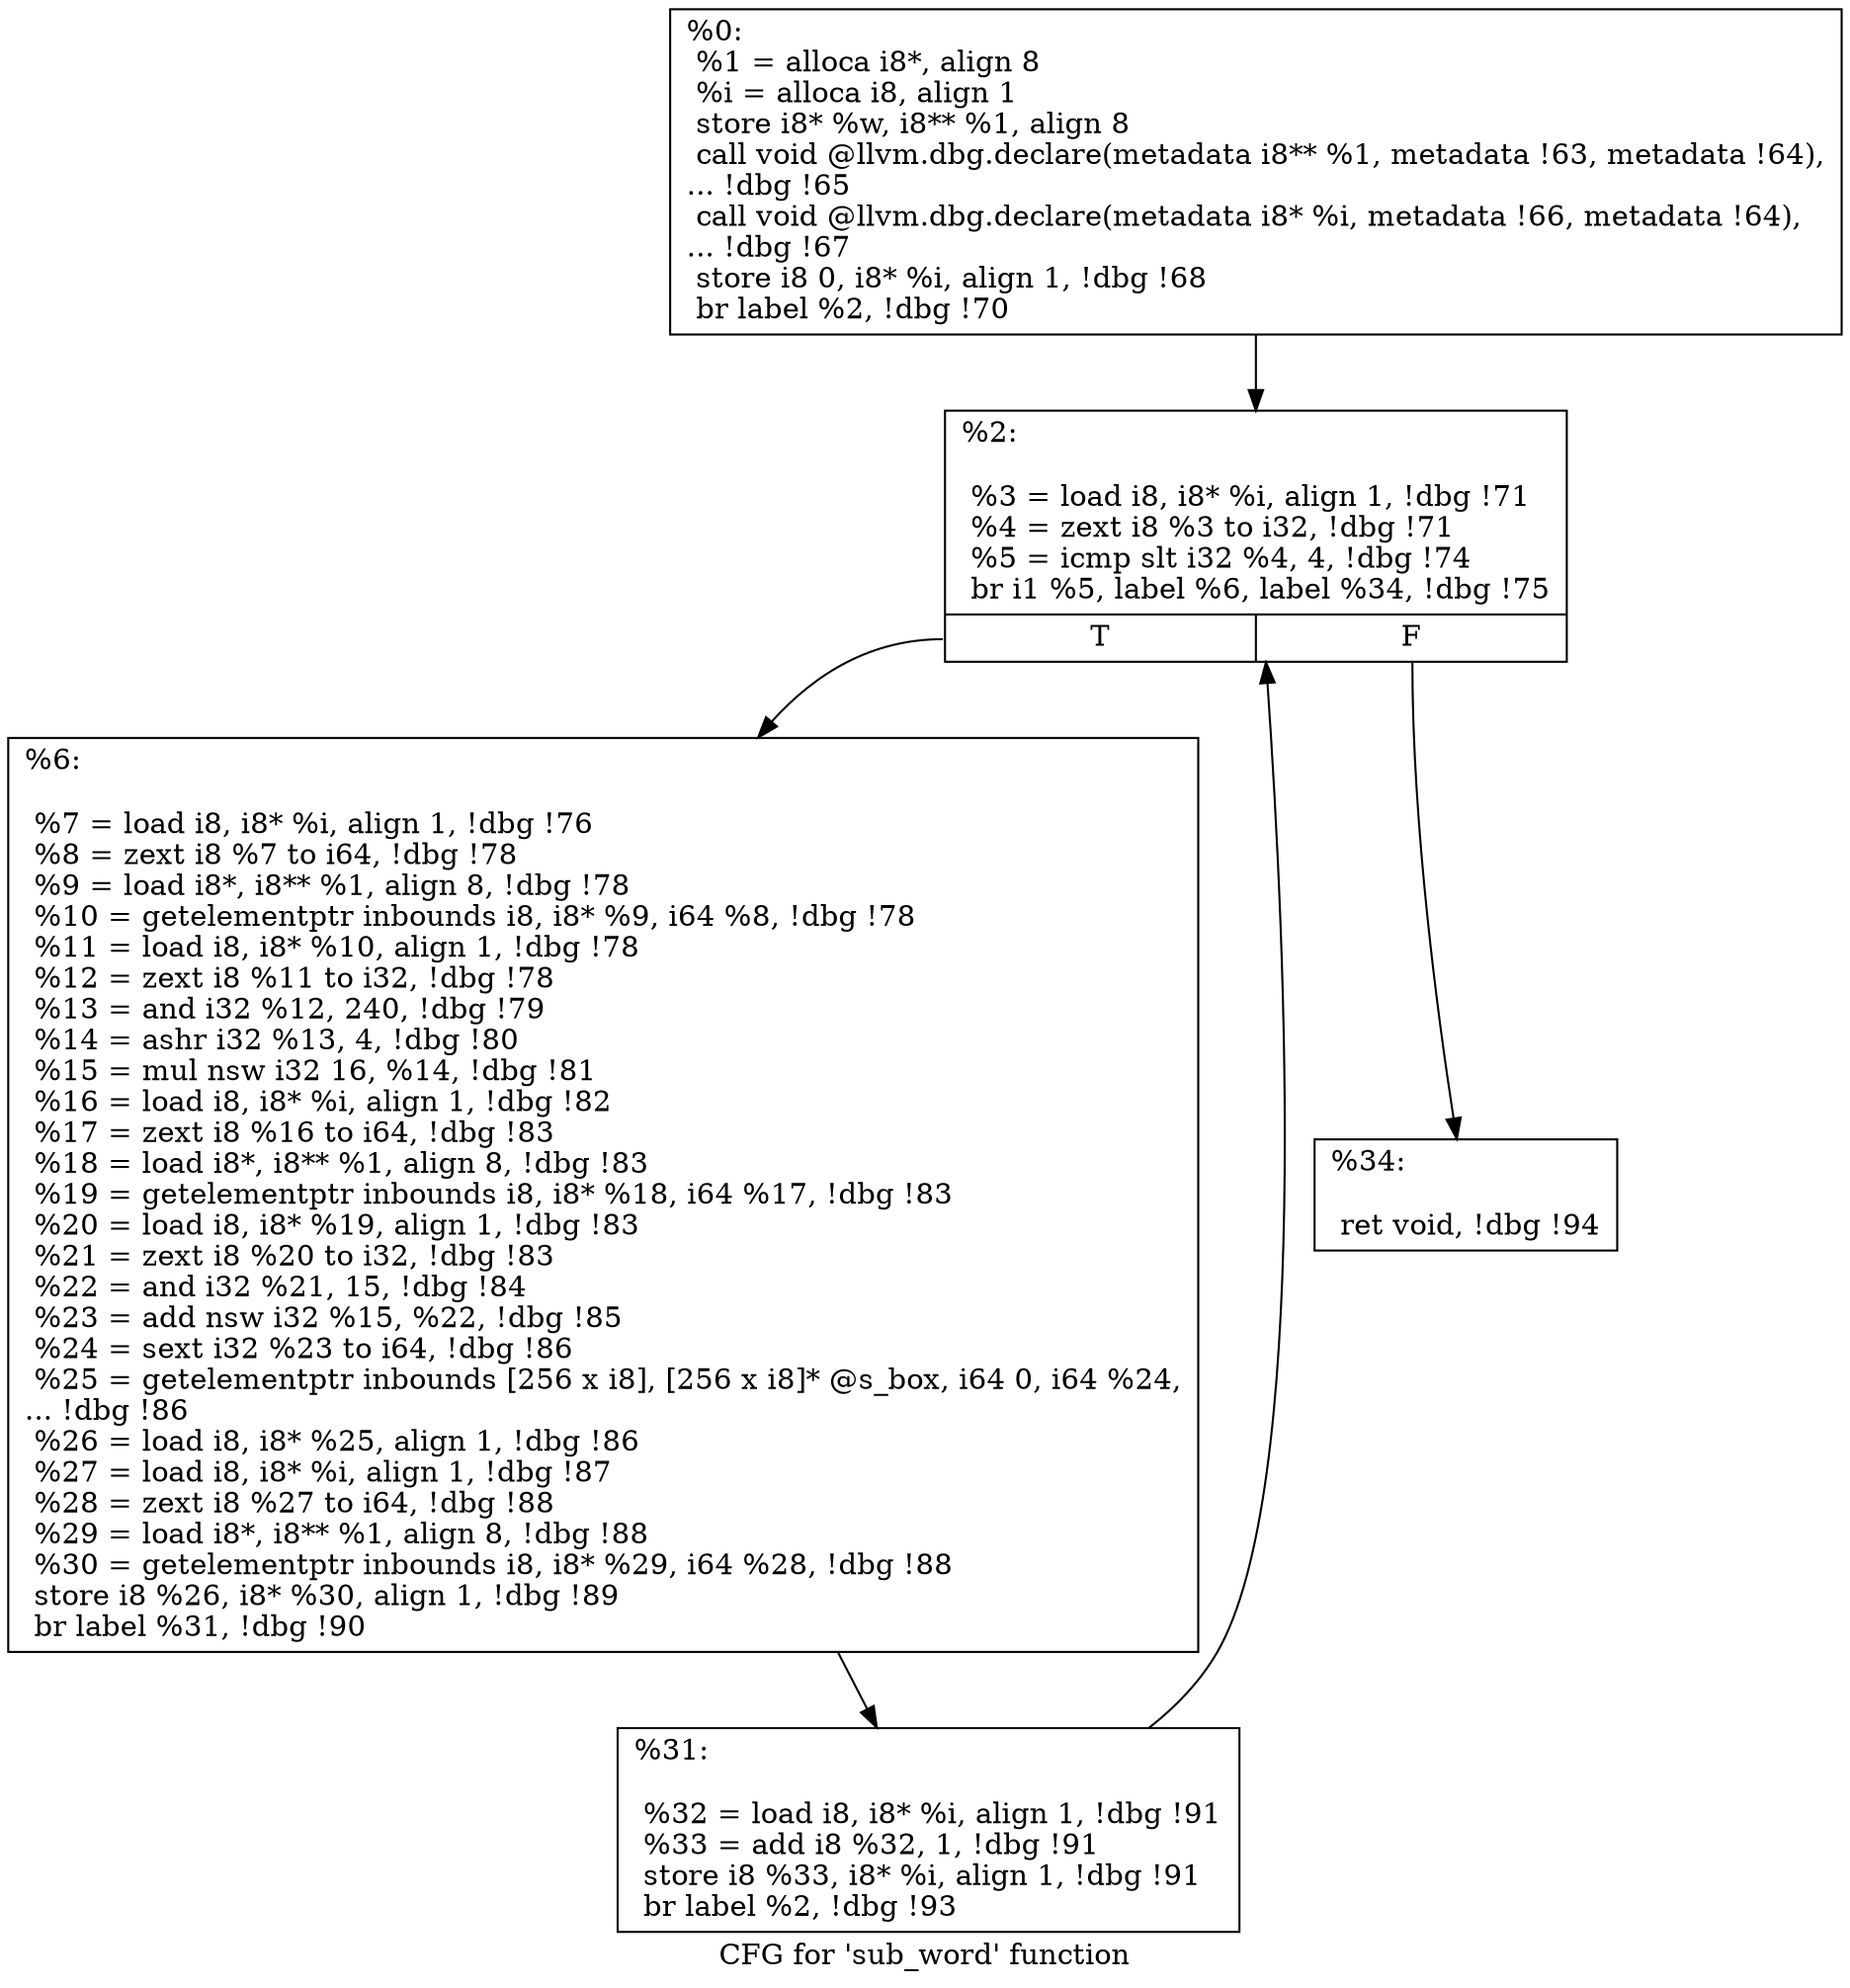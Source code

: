 digraph "CFG for 'sub_word' function" {
	label="CFG for 'sub_word' function";

	Node0x55ce628463d0 [shape=record,label="{%0:\l  %1 = alloca i8*, align 8\l  %i = alloca i8, align 1\l  store i8* %w, i8** %1, align 8\l  call void @llvm.dbg.declare(metadata i8** %1, metadata !63, metadata !64),\l... !dbg !65\l  call void @llvm.dbg.declare(metadata i8* %i, metadata !66, metadata !64),\l... !dbg !67\l  store i8 0, i8* %i, align 1, !dbg !68\l  br label %2, !dbg !70\l}"];
	Node0x55ce628463d0 -> Node0x55ce6284dfb0;
	Node0x55ce6284dfb0 [shape=record,label="{%2:\l\l  %3 = load i8, i8* %i, align 1, !dbg !71\l  %4 = zext i8 %3 to i32, !dbg !71\l  %5 = icmp slt i32 %4, 4, !dbg !74\l  br i1 %5, label %6, label %34, !dbg !75\l|{<s0>T|<s1>F}}"];
	Node0x55ce6284dfb0:s0 -> Node0x55ce6284e000;
	Node0x55ce6284dfb0:s1 -> Node0x55ce6284e0a0;
	Node0x55ce6284e000 [shape=record,label="{%6:\l\l  %7 = load i8, i8* %i, align 1, !dbg !76\l  %8 = zext i8 %7 to i64, !dbg !78\l  %9 = load i8*, i8** %1, align 8, !dbg !78\l  %10 = getelementptr inbounds i8, i8* %9, i64 %8, !dbg !78\l  %11 = load i8, i8* %10, align 1, !dbg !78\l  %12 = zext i8 %11 to i32, !dbg !78\l  %13 = and i32 %12, 240, !dbg !79\l  %14 = ashr i32 %13, 4, !dbg !80\l  %15 = mul nsw i32 16, %14, !dbg !81\l  %16 = load i8, i8* %i, align 1, !dbg !82\l  %17 = zext i8 %16 to i64, !dbg !83\l  %18 = load i8*, i8** %1, align 8, !dbg !83\l  %19 = getelementptr inbounds i8, i8* %18, i64 %17, !dbg !83\l  %20 = load i8, i8* %19, align 1, !dbg !83\l  %21 = zext i8 %20 to i32, !dbg !83\l  %22 = and i32 %21, 15, !dbg !84\l  %23 = add nsw i32 %15, %22, !dbg !85\l  %24 = sext i32 %23 to i64, !dbg !86\l  %25 = getelementptr inbounds [256 x i8], [256 x i8]* @s_box, i64 0, i64 %24,\l... !dbg !86\l  %26 = load i8, i8* %25, align 1, !dbg !86\l  %27 = load i8, i8* %i, align 1, !dbg !87\l  %28 = zext i8 %27 to i64, !dbg !88\l  %29 = load i8*, i8** %1, align 8, !dbg !88\l  %30 = getelementptr inbounds i8, i8* %29, i64 %28, !dbg !88\l  store i8 %26, i8* %30, align 1, !dbg !89\l  br label %31, !dbg !90\l}"];
	Node0x55ce6284e000 -> Node0x55ce6284e050;
	Node0x55ce6284e050 [shape=record,label="{%31:\l\l  %32 = load i8, i8* %i, align 1, !dbg !91\l  %33 = add i8 %32, 1, !dbg !91\l  store i8 %33, i8* %i, align 1, !dbg !91\l  br label %2, !dbg !93\l}"];
	Node0x55ce6284e050 -> Node0x55ce6284dfb0;
	Node0x55ce6284e0a0 [shape=record,label="{%34:\l\l  ret void, !dbg !94\l}"];
}
